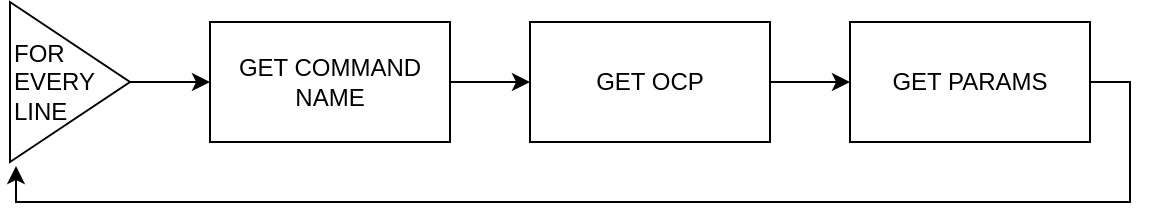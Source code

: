 <mxfile>
    <diagram id="stukyoLYKDwqEfwfrE_7" name="Page-1">
        <mxGraphModel dx="1132" dy="482" grid="1" gridSize="10" guides="1" tooltips="1" connect="1" arrows="1" fold="1" page="1" pageScale="1" pageWidth="850" pageHeight="1100" math="0" shadow="0">
            <root>
                <mxCell id="0"/>
                <mxCell id="1" parent="0"/>
                <mxCell id="42" value="" style="edgeStyle=orthogonalEdgeStyle;rounded=0;orthogonalLoop=1;jettySize=auto;html=1;" edge="1" parent="1" source="39" target="41">
                    <mxGeometry relative="1" as="geometry"/>
                </mxCell>
                <mxCell id="39" value="FOR EVERY LINE" style="triangle;whiteSpace=wrap;html=1;align=left;" vertex="1" parent="1">
                    <mxGeometry x="40" y="40" width="60" height="80" as="geometry"/>
                </mxCell>
                <mxCell id="48" value="" style="edgeStyle=orthogonalEdgeStyle;rounded=0;orthogonalLoop=1;jettySize=auto;html=1;" edge="1" parent="1" source="41" target="43">
                    <mxGeometry relative="1" as="geometry"/>
                </mxCell>
                <mxCell id="41" value="GET COMMAND NAME" style="rounded=0;whiteSpace=wrap;html=1;" vertex="1" parent="1">
                    <mxGeometry x="140" y="50" width="120" height="60" as="geometry"/>
                </mxCell>
                <mxCell id="49" value="" style="edgeStyle=orthogonalEdgeStyle;rounded=0;orthogonalLoop=1;jettySize=auto;html=1;" edge="1" parent="1" source="43" target="45">
                    <mxGeometry relative="1" as="geometry"/>
                </mxCell>
                <mxCell id="43" value="GET OCP" style="rounded=0;whiteSpace=wrap;html=1;" vertex="1" parent="1">
                    <mxGeometry x="300" y="50" width="120" height="60" as="geometry"/>
                </mxCell>
                <mxCell id="52" style="edgeStyle=orthogonalEdgeStyle;rounded=0;orthogonalLoop=1;jettySize=auto;html=1;entryX=0.05;entryY=1.025;entryDx=0;entryDy=0;entryPerimeter=0;" edge="1" parent="1" source="45" target="39">
                    <mxGeometry relative="1" as="geometry">
                        <Array as="points">
                            <mxPoint x="600" y="80"/>
                            <mxPoint x="600" y="140"/>
                            <mxPoint x="43" y="140"/>
                        </Array>
                    </mxGeometry>
                </mxCell>
                <mxCell id="45" value="GET PARAMS" style="rounded=0;whiteSpace=wrap;html=1;" vertex="1" parent="1">
                    <mxGeometry x="460" y="50" width="120" height="60" as="geometry"/>
                </mxCell>
            </root>
        </mxGraphModel>
    </diagram>
</mxfile>
